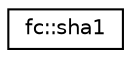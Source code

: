 digraph "Graphical Class Hierarchy"
{
  edge [fontname="Helvetica",fontsize="10",labelfontname="Helvetica",labelfontsize="10"];
  node [fontname="Helvetica",fontsize="10",shape=record];
  rankdir="LR";
  Node0 [label="fc::sha1",height=0.2,width=0.4,color="black", fillcolor="white", style="filled",URL="$classfc_1_1sha1.html"];
}
